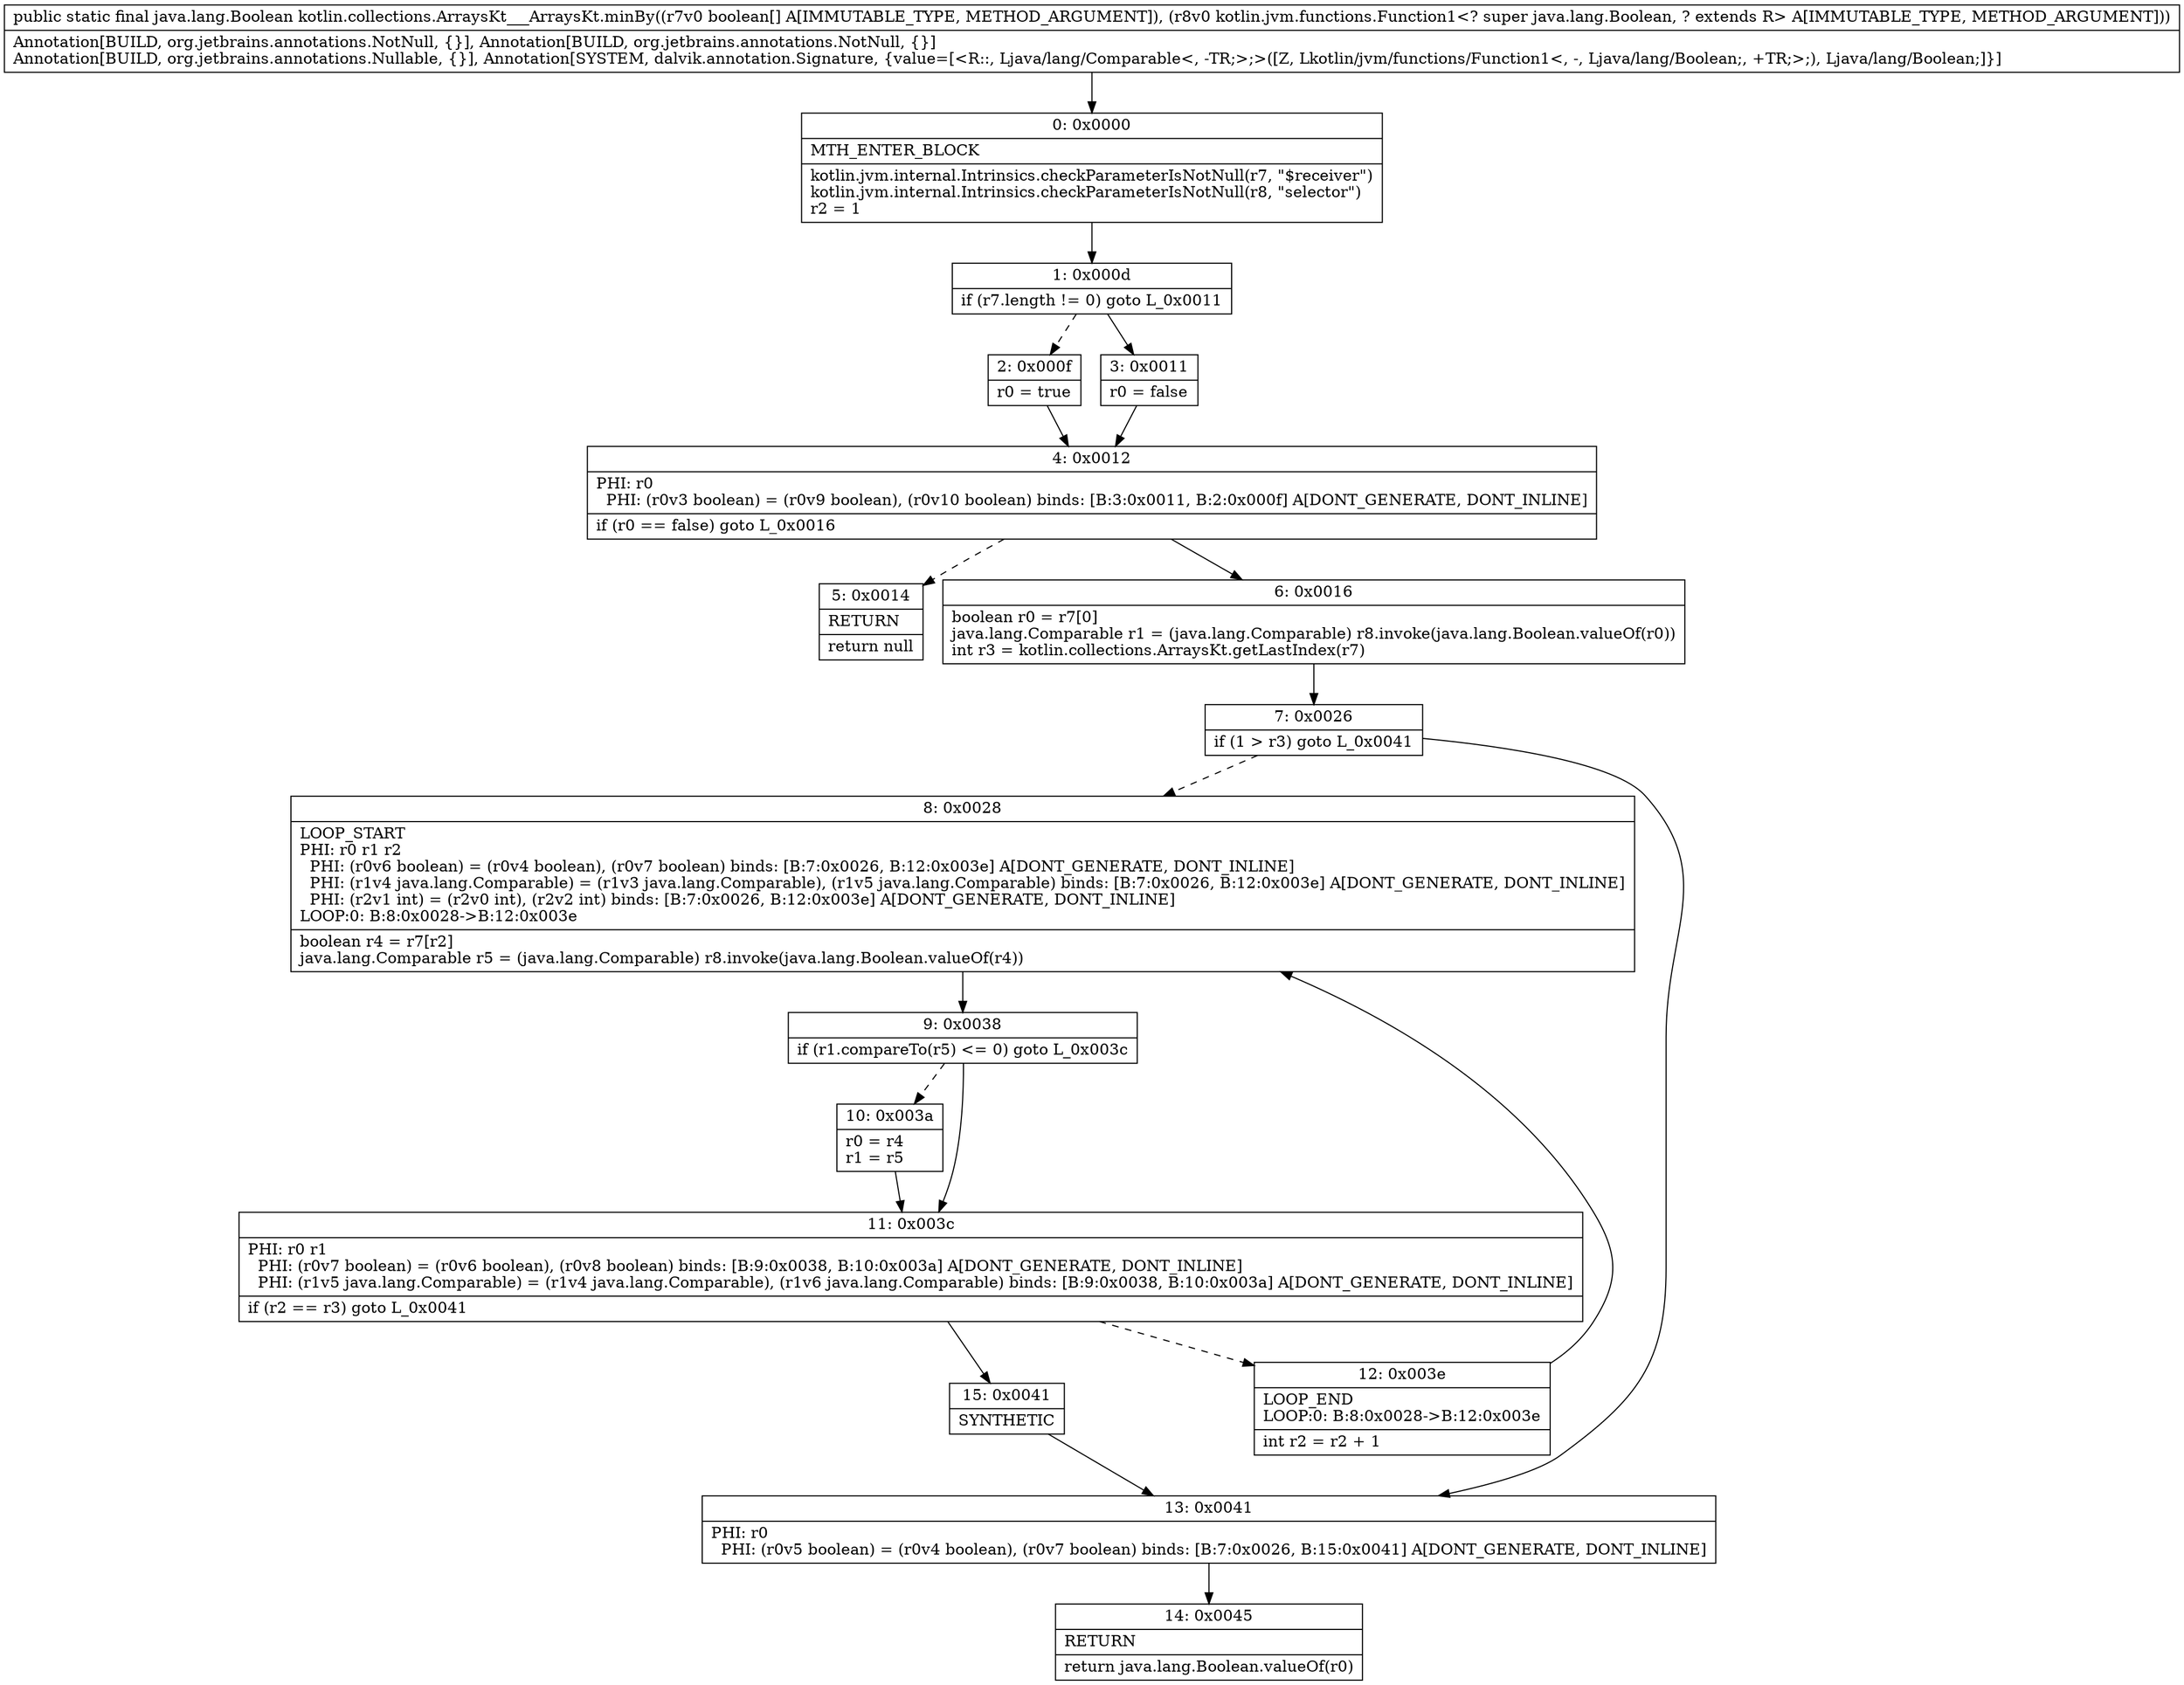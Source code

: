 digraph "CFG forkotlin.collections.ArraysKt___ArraysKt.minBy([ZLkotlin\/jvm\/functions\/Function1;)Ljava\/lang\/Boolean;" {
Node_0 [shape=record,label="{0\:\ 0x0000|MTH_ENTER_BLOCK\l|kotlin.jvm.internal.Intrinsics.checkParameterIsNotNull(r7, \"$receiver\")\lkotlin.jvm.internal.Intrinsics.checkParameterIsNotNull(r8, \"selector\")\lr2 = 1\l}"];
Node_1 [shape=record,label="{1\:\ 0x000d|if (r7.length != 0) goto L_0x0011\l}"];
Node_2 [shape=record,label="{2\:\ 0x000f|r0 = true\l}"];
Node_3 [shape=record,label="{3\:\ 0x0011|r0 = false\l}"];
Node_4 [shape=record,label="{4\:\ 0x0012|PHI: r0 \l  PHI: (r0v3 boolean) = (r0v9 boolean), (r0v10 boolean) binds: [B:3:0x0011, B:2:0x000f] A[DONT_GENERATE, DONT_INLINE]\l|if (r0 == false) goto L_0x0016\l}"];
Node_5 [shape=record,label="{5\:\ 0x0014|RETURN\l|return null\l}"];
Node_6 [shape=record,label="{6\:\ 0x0016|boolean r0 = r7[0]\ljava.lang.Comparable r1 = (java.lang.Comparable) r8.invoke(java.lang.Boolean.valueOf(r0))\lint r3 = kotlin.collections.ArraysKt.getLastIndex(r7)\l}"];
Node_7 [shape=record,label="{7\:\ 0x0026|if (1 \> r3) goto L_0x0041\l}"];
Node_8 [shape=record,label="{8\:\ 0x0028|LOOP_START\lPHI: r0 r1 r2 \l  PHI: (r0v6 boolean) = (r0v4 boolean), (r0v7 boolean) binds: [B:7:0x0026, B:12:0x003e] A[DONT_GENERATE, DONT_INLINE]\l  PHI: (r1v4 java.lang.Comparable) = (r1v3 java.lang.Comparable), (r1v5 java.lang.Comparable) binds: [B:7:0x0026, B:12:0x003e] A[DONT_GENERATE, DONT_INLINE]\l  PHI: (r2v1 int) = (r2v0 int), (r2v2 int) binds: [B:7:0x0026, B:12:0x003e] A[DONT_GENERATE, DONT_INLINE]\lLOOP:0: B:8:0x0028\-\>B:12:0x003e\l|boolean r4 = r7[r2]\ljava.lang.Comparable r5 = (java.lang.Comparable) r8.invoke(java.lang.Boolean.valueOf(r4))\l}"];
Node_9 [shape=record,label="{9\:\ 0x0038|if (r1.compareTo(r5) \<= 0) goto L_0x003c\l}"];
Node_10 [shape=record,label="{10\:\ 0x003a|r0 = r4\lr1 = r5\l}"];
Node_11 [shape=record,label="{11\:\ 0x003c|PHI: r0 r1 \l  PHI: (r0v7 boolean) = (r0v6 boolean), (r0v8 boolean) binds: [B:9:0x0038, B:10:0x003a] A[DONT_GENERATE, DONT_INLINE]\l  PHI: (r1v5 java.lang.Comparable) = (r1v4 java.lang.Comparable), (r1v6 java.lang.Comparable) binds: [B:9:0x0038, B:10:0x003a] A[DONT_GENERATE, DONT_INLINE]\l|if (r2 == r3) goto L_0x0041\l}"];
Node_12 [shape=record,label="{12\:\ 0x003e|LOOP_END\lLOOP:0: B:8:0x0028\-\>B:12:0x003e\l|int r2 = r2 + 1\l}"];
Node_13 [shape=record,label="{13\:\ 0x0041|PHI: r0 \l  PHI: (r0v5 boolean) = (r0v4 boolean), (r0v7 boolean) binds: [B:7:0x0026, B:15:0x0041] A[DONT_GENERATE, DONT_INLINE]\l}"];
Node_14 [shape=record,label="{14\:\ 0x0045|RETURN\l|return java.lang.Boolean.valueOf(r0)\l}"];
Node_15 [shape=record,label="{15\:\ 0x0041|SYNTHETIC\l}"];
MethodNode[shape=record,label="{public static final java.lang.Boolean kotlin.collections.ArraysKt___ArraysKt.minBy((r7v0 boolean[] A[IMMUTABLE_TYPE, METHOD_ARGUMENT]), (r8v0 kotlin.jvm.functions.Function1\<? super java.lang.Boolean, ? extends R\> A[IMMUTABLE_TYPE, METHOD_ARGUMENT]))  | Annotation[BUILD, org.jetbrains.annotations.NotNull, \{\}], Annotation[BUILD, org.jetbrains.annotations.NotNull, \{\}]\lAnnotation[BUILD, org.jetbrains.annotations.Nullable, \{\}], Annotation[SYSTEM, dalvik.annotation.Signature, \{value=[\<R::, Ljava\/lang\/Comparable\<, \-TR;\>;\>([Z, Lkotlin\/jvm\/functions\/Function1\<, \-, Ljava\/lang\/Boolean;, +TR;\>;), Ljava\/lang\/Boolean;]\}]\l}"];
MethodNode -> Node_0;
Node_0 -> Node_1;
Node_1 -> Node_2[style=dashed];
Node_1 -> Node_3;
Node_2 -> Node_4;
Node_3 -> Node_4;
Node_4 -> Node_5[style=dashed];
Node_4 -> Node_6;
Node_6 -> Node_7;
Node_7 -> Node_8[style=dashed];
Node_7 -> Node_13;
Node_8 -> Node_9;
Node_9 -> Node_10[style=dashed];
Node_9 -> Node_11;
Node_10 -> Node_11;
Node_11 -> Node_12[style=dashed];
Node_11 -> Node_15;
Node_12 -> Node_8;
Node_13 -> Node_14;
Node_15 -> Node_13;
}

